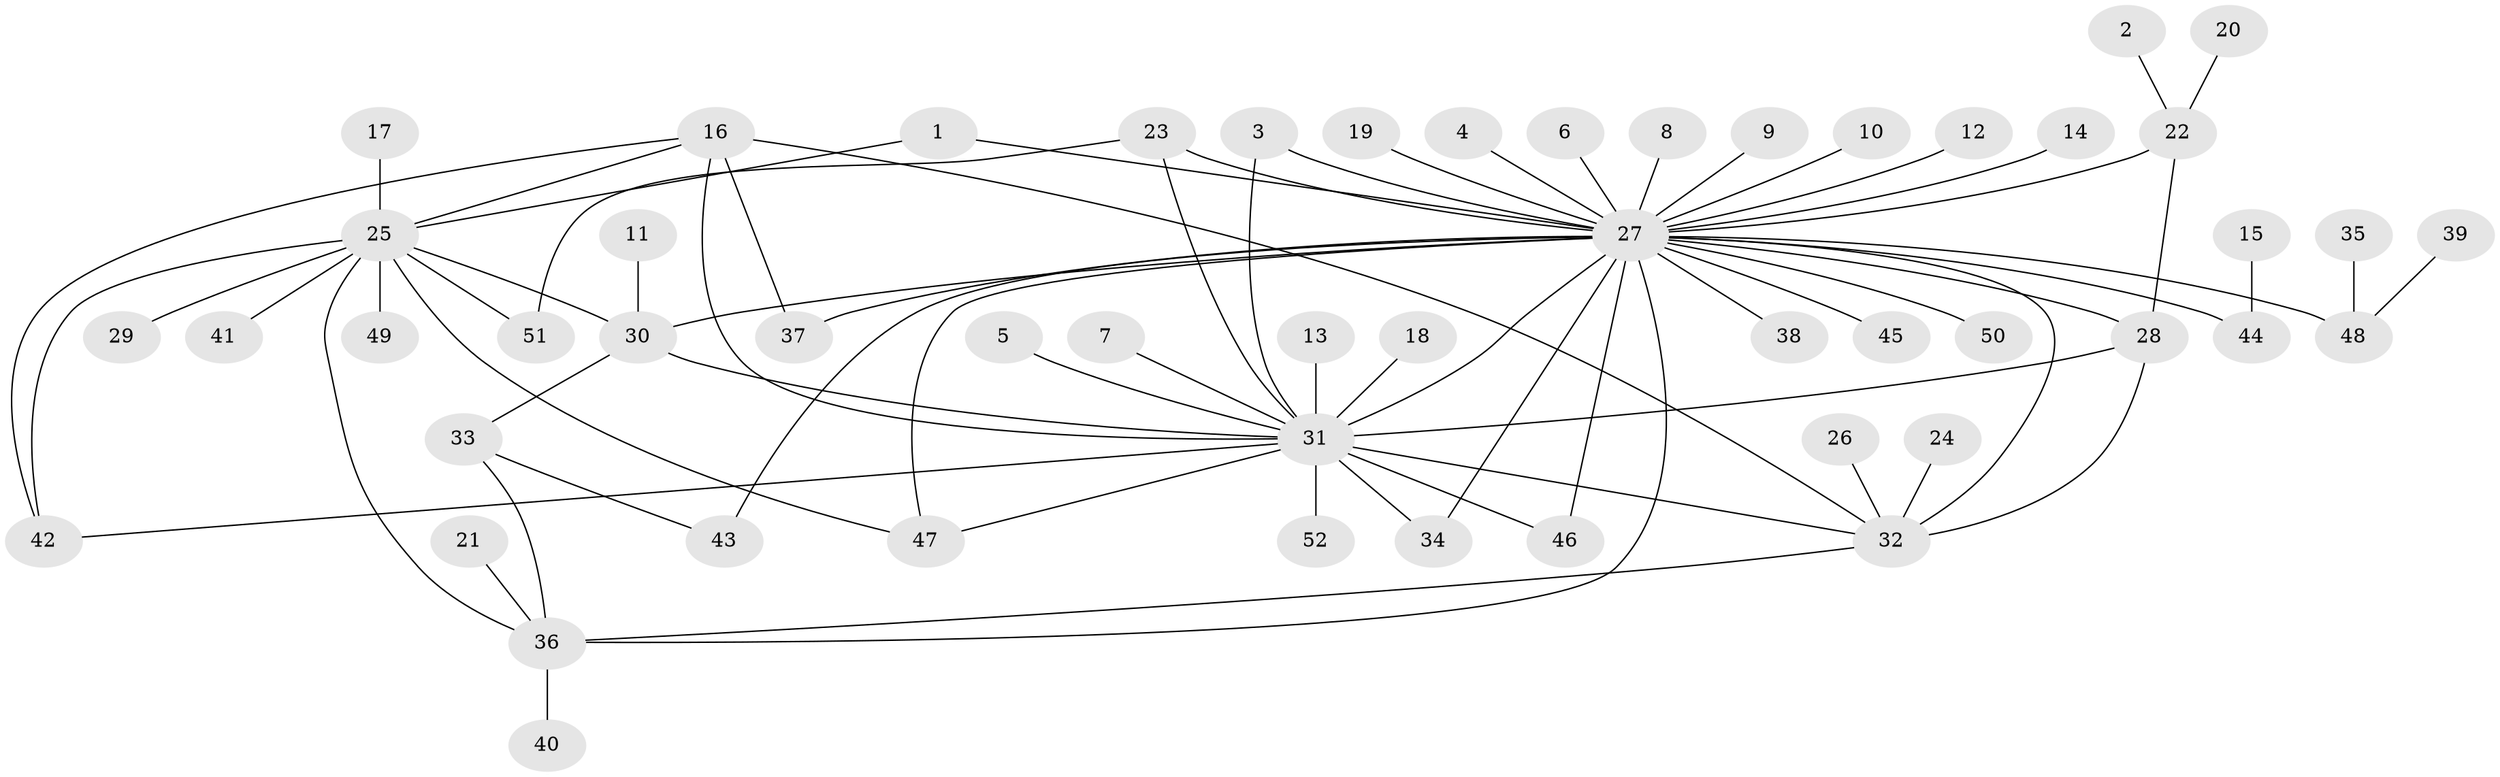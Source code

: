 // original degree distribution, {3: 0.1262135922330097, 9: 0.019417475728155338, 31: 0.009708737864077669, 8: 0.019417475728155338, 6: 0.009708737864077669, 2: 0.1650485436893204, 4: 0.05825242718446602, 1: 0.5145631067961165, 13: 0.009708737864077669, 5: 0.038834951456310676, 10: 0.009708737864077669, 7: 0.019417475728155338}
// Generated by graph-tools (version 1.1) at 2025/49/03/09/25 03:49:59]
// undirected, 52 vertices, 73 edges
graph export_dot {
graph [start="1"]
  node [color=gray90,style=filled];
  1;
  2;
  3;
  4;
  5;
  6;
  7;
  8;
  9;
  10;
  11;
  12;
  13;
  14;
  15;
  16;
  17;
  18;
  19;
  20;
  21;
  22;
  23;
  24;
  25;
  26;
  27;
  28;
  29;
  30;
  31;
  32;
  33;
  34;
  35;
  36;
  37;
  38;
  39;
  40;
  41;
  42;
  43;
  44;
  45;
  46;
  47;
  48;
  49;
  50;
  51;
  52;
  1 -- 25 [weight=1.0];
  1 -- 27 [weight=1.0];
  2 -- 22 [weight=1.0];
  3 -- 27 [weight=1.0];
  3 -- 31 [weight=1.0];
  4 -- 27 [weight=1.0];
  5 -- 31 [weight=1.0];
  6 -- 27 [weight=2.0];
  7 -- 31 [weight=1.0];
  8 -- 27 [weight=1.0];
  9 -- 27 [weight=1.0];
  10 -- 27 [weight=1.0];
  11 -- 30 [weight=1.0];
  12 -- 27 [weight=1.0];
  13 -- 31 [weight=1.0];
  14 -- 27 [weight=1.0];
  15 -- 44 [weight=1.0];
  16 -- 25 [weight=1.0];
  16 -- 31 [weight=2.0];
  16 -- 32 [weight=1.0];
  16 -- 37 [weight=1.0];
  16 -- 42 [weight=1.0];
  17 -- 25 [weight=1.0];
  18 -- 31 [weight=1.0];
  19 -- 27 [weight=1.0];
  20 -- 22 [weight=1.0];
  21 -- 36 [weight=1.0];
  22 -- 27 [weight=2.0];
  22 -- 28 [weight=1.0];
  23 -- 27 [weight=2.0];
  23 -- 31 [weight=1.0];
  23 -- 51 [weight=1.0];
  24 -- 32 [weight=1.0];
  25 -- 29 [weight=1.0];
  25 -- 30 [weight=1.0];
  25 -- 36 [weight=2.0];
  25 -- 41 [weight=1.0];
  25 -- 42 [weight=1.0];
  25 -- 47 [weight=1.0];
  25 -- 49 [weight=1.0];
  25 -- 51 [weight=1.0];
  26 -- 32 [weight=1.0];
  27 -- 28 [weight=1.0];
  27 -- 30 [weight=1.0];
  27 -- 31 [weight=3.0];
  27 -- 32 [weight=3.0];
  27 -- 34 [weight=1.0];
  27 -- 36 [weight=2.0];
  27 -- 37 [weight=2.0];
  27 -- 38 [weight=1.0];
  27 -- 43 [weight=1.0];
  27 -- 44 [weight=1.0];
  27 -- 45 [weight=1.0];
  27 -- 46 [weight=1.0];
  27 -- 47 [weight=1.0];
  27 -- 48 [weight=1.0];
  27 -- 50 [weight=1.0];
  28 -- 31 [weight=1.0];
  28 -- 32 [weight=1.0];
  30 -- 31 [weight=1.0];
  30 -- 33 [weight=1.0];
  31 -- 32 [weight=2.0];
  31 -- 34 [weight=1.0];
  31 -- 42 [weight=1.0];
  31 -- 46 [weight=1.0];
  31 -- 47 [weight=1.0];
  31 -- 52 [weight=1.0];
  32 -- 36 [weight=1.0];
  33 -- 36 [weight=1.0];
  33 -- 43 [weight=1.0];
  35 -- 48 [weight=1.0];
  36 -- 40 [weight=1.0];
  39 -- 48 [weight=1.0];
}
